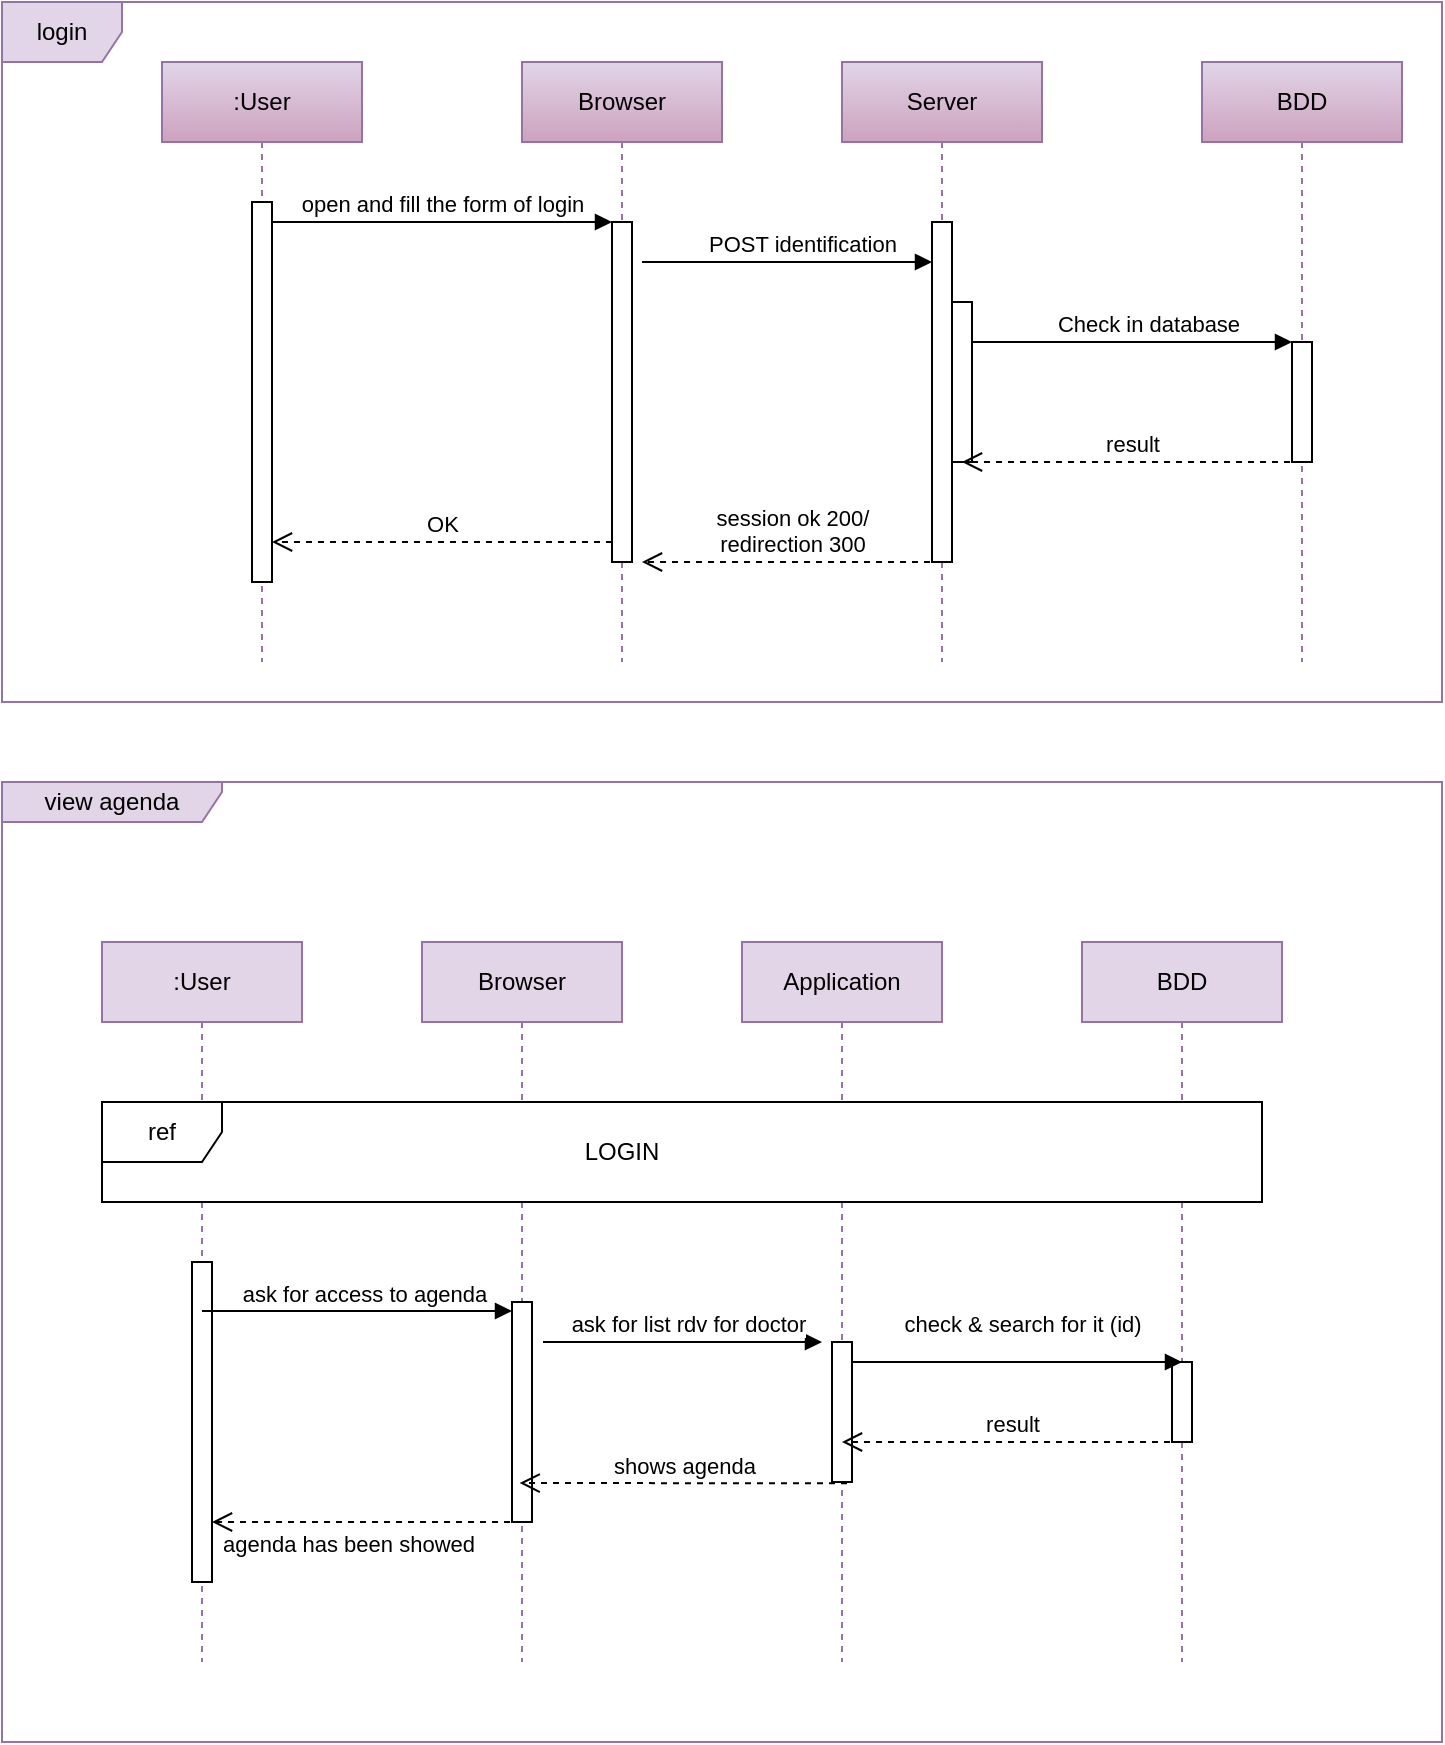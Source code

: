 <mxfile version="27.0.3">
  <diagram name="Page-1" id="2YBvvXClWsGukQMizWep">
    <mxGraphModel grid="1" page="1" gridSize="10" guides="1" tooltips="1" connect="1" arrows="1" fold="1" pageScale="1" pageWidth="850" pageHeight="1100" math="0" shadow="0">
      <root>
        <mxCell id="0" />
        <mxCell id="1" parent="0" />
        <mxCell id="aM9ryv3xv72pqoxQDRHE-1" value=":User" style="shape=umlLifeline;perimeter=lifelinePerimeter;whiteSpace=wrap;html=1;container=0;dropTarget=0;collapsible=0;recursiveResize=0;outlineConnect=0;portConstraint=eastwest;newEdgeStyle={&quot;edgeStyle&quot;:&quot;elbowEdgeStyle&quot;,&quot;elbow&quot;:&quot;vertical&quot;,&quot;curved&quot;:0,&quot;rounded&quot;:0};fillColor=#e1d5e7;strokeColor=#9673a6;gradientColor=#CDA2BE;" vertex="1" parent="1">
          <mxGeometry x="200" y="40" width="100" height="300" as="geometry" />
        </mxCell>
        <mxCell id="aM9ryv3xv72pqoxQDRHE-2" value="" style="html=1;points=[];perimeter=orthogonalPerimeter;outlineConnect=0;targetShapes=umlLifeline;portConstraint=eastwest;newEdgeStyle={&quot;edgeStyle&quot;:&quot;elbowEdgeStyle&quot;,&quot;elbow&quot;:&quot;vertical&quot;,&quot;curved&quot;:0,&quot;rounded&quot;:0};" vertex="1" parent="aM9ryv3xv72pqoxQDRHE-1">
          <mxGeometry x="45" y="70" width="10" height="190" as="geometry" />
        </mxCell>
        <mxCell id="aM9ryv3xv72pqoxQDRHE-5" value="Browser" style="shape=umlLifeline;perimeter=lifelinePerimeter;whiteSpace=wrap;html=1;container=0;dropTarget=0;collapsible=0;recursiveResize=0;outlineConnect=0;portConstraint=eastwest;newEdgeStyle={&quot;edgeStyle&quot;:&quot;elbowEdgeStyle&quot;,&quot;elbow&quot;:&quot;vertical&quot;,&quot;curved&quot;:0,&quot;rounded&quot;:0};fillColor=#e1d5e7;strokeColor=#9673a6;gradientColor=#CDA2BE;" vertex="1" parent="1">
          <mxGeometry x="380" y="40" width="100" height="300" as="geometry" />
        </mxCell>
        <mxCell id="aM9ryv3xv72pqoxQDRHE-6" value="" style="html=1;points=[];perimeter=orthogonalPerimeter;outlineConnect=0;targetShapes=umlLifeline;portConstraint=eastwest;newEdgeStyle={&quot;edgeStyle&quot;:&quot;elbowEdgeStyle&quot;,&quot;elbow&quot;:&quot;vertical&quot;,&quot;curved&quot;:0,&quot;rounded&quot;:0};" vertex="1" parent="aM9ryv3xv72pqoxQDRHE-5">
          <mxGeometry x="45" y="80" width="10" height="170" as="geometry" />
        </mxCell>
        <mxCell id="aM9ryv3xv72pqoxQDRHE-7" value="open and fill the form of login" style="html=1;verticalAlign=bottom;endArrow=block;edgeStyle=elbowEdgeStyle;elbow=vertical;curved=0;rounded=0;" edge="1" parent="1" source="aM9ryv3xv72pqoxQDRHE-2" target="aM9ryv3xv72pqoxQDRHE-6">
          <mxGeometry relative="1" as="geometry">
            <mxPoint x="355" y="130" as="sourcePoint" />
            <Array as="points">
              <mxPoint x="340" y="120" />
            </Array>
          </mxGeometry>
        </mxCell>
        <mxCell id="aM9ryv3xv72pqoxQDRHE-8" value="OK" style="html=1;verticalAlign=bottom;endArrow=open;dashed=1;endSize=8;edgeStyle=elbowEdgeStyle;elbow=horizontal;curved=0;rounded=0;" edge="1" parent="1" source="aM9ryv3xv72pqoxQDRHE-6" target="aM9ryv3xv72pqoxQDRHE-2">
          <mxGeometry relative="1" as="geometry">
            <mxPoint x="355" y="205" as="targetPoint" />
            <Array as="points">
              <mxPoint x="350" y="280" />
            </Array>
          </mxGeometry>
        </mxCell>
        <mxCell id="6HE0ndKxYL1MwRiKvd3m-3" value="login" style="shape=umlFrame;whiteSpace=wrap;html=1;pointerEvents=0;fillColor=#e1d5e7;strokeColor=#9673a6;" vertex="1" parent="1">
          <mxGeometry x="120" y="10" width="720" height="350" as="geometry" />
        </mxCell>
        <mxCell id="6HE0ndKxYL1MwRiKvd3m-4" value="Server" style="shape=umlLifeline;perimeter=lifelinePerimeter;whiteSpace=wrap;html=1;container=0;dropTarget=0;collapsible=0;recursiveResize=0;outlineConnect=0;portConstraint=eastwest;newEdgeStyle={&quot;edgeStyle&quot;:&quot;elbowEdgeStyle&quot;,&quot;elbow&quot;:&quot;vertical&quot;,&quot;curved&quot;:0,&quot;rounded&quot;:0};fillColor=#e1d5e7;strokeColor=#9673a6;gradientColor=#CDA2BE;" vertex="1" parent="1">
          <mxGeometry x="540" y="40" width="100" height="300" as="geometry" />
        </mxCell>
        <mxCell id="6HE0ndKxYL1MwRiKvd3m-5" value="" style="html=1;points=[];perimeter=orthogonalPerimeter;outlineConnect=0;targetShapes=umlLifeline;portConstraint=eastwest;newEdgeStyle={&quot;edgeStyle&quot;:&quot;elbowEdgeStyle&quot;,&quot;elbow&quot;:&quot;vertical&quot;,&quot;curved&quot;:0,&quot;rounded&quot;:0};" vertex="1" parent="6HE0ndKxYL1MwRiKvd3m-4">
          <mxGeometry x="45" y="80" width="10" height="170" as="geometry" />
        </mxCell>
        <mxCell id="6HE0ndKxYL1MwRiKvd3m-9" value="" style="html=1;points=[];perimeter=orthogonalPerimeter;outlineConnect=0;targetShapes=umlLifeline;portConstraint=eastwest;newEdgeStyle={&quot;edgeStyle&quot;:&quot;elbowEdgeStyle&quot;,&quot;elbow&quot;:&quot;vertical&quot;,&quot;curved&quot;:0,&quot;rounded&quot;:0};" vertex="1" parent="6HE0ndKxYL1MwRiKvd3m-4">
          <mxGeometry x="55" y="120" width="10" height="80" as="geometry" />
        </mxCell>
        <mxCell id="6HE0ndKxYL1MwRiKvd3m-6" value="BDD" style="shape=umlLifeline;perimeter=lifelinePerimeter;whiteSpace=wrap;html=1;container=0;dropTarget=0;collapsible=0;recursiveResize=0;outlineConnect=0;portConstraint=eastwest;newEdgeStyle={&quot;edgeStyle&quot;:&quot;elbowEdgeStyle&quot;,&quot;elbow&quot;:&quot;vertical&quot;,&quot;curved&quot;:0,&quot;rounded&quot;:0};fillColor=#e1d5e7;strokeColor=#9673a6;gradientColor=#CDA2BE;" vertex="1" parent="1">
          <mxGeometry x="720" y="40" width="100" height="300" as="geometry" />
        </mxCell>
        <mxCell id="6HE0ndKxYL1MwRiKvd3m-7" value="" style="html=1;points=[];perimeter=orthogonalPerimeter;outlineConnect=0;targetShapes=umlLifeline;portConstraint=eastwest;newEdgeStyle={&quot;edgeStyle&quot;:&quot;elbowEdgeStyle&quot;,&quot;elbow&quot;:&quot;vertical&quot;,&quot;curved&quot;:0,&quot;rounded&quot;:0};" vertex="1" parent="6HE0ndKxYL1MwRiKvd3m-6">
          <mxGeometry x="45" y="140" width="10" height="60" as="geometry" />
        </mxCell>
        <mxCell id="6HE0ndKxYL1MwRiKvd3m-8" value="POST identification" style="html=1;verticalAlign=bottom;endArrow=block;edgeStyle=elbowEdgeStyle;elbow=vertical;curved=0;rounded=0;" edge="1" parent="1" target="6HE0ndKxYL1MwRiKvd3m-5">
          <mxGeometry x="0.103" relative="1" as="geometry">
            <mxPoint x="440" y="140" as="sourcePoint" />
            <Array as="points">
              <mxPoint x="510" y="140" />
            </Array>
            <mxPoint x="580" y="140" as="targetPoint" />
            <mxPoint as="offset" />
          </mxGeometry>
        </mxCell>
        <mxCell id="6HE0ndKxYL1MwRiKvd3m-10" value="Check in database" style="html=1;verticalAlign=bottom;endArrow=block;edgeStyle=elbowEdgeStyle;elbow=vertical;curved=0;rounded=0;" edge="1" parent="1" source="6HE0ndKxYL1MwRiKvd3m-9" target="6HE0ndKxYL1MwRiKvd3m-7">
          <mxGeometry x="0.103" relative="1" as="geometry">
            <mxPoint x="610" y="180" as="sourcePoint" />
            <Array as="points">
              <mxPoint x="680" y="180" />
            </Array>
            <mxPoint x="755" y="180" as="targetPoint" />
            <mxPoint as="offset" />
          </mxGeometry>
        </mxCell>
        <mxCell id="6HE0ndKxYL1MwRiKvd3m-11" value="result" style="html=1;verticalAlign=bottom;endArrow=open;dashed=1;endSize=8;edgeStyle=elbowEdgeStyle;elbow=vertical;curved=0;rounded=0;" edge="1" parent="1">
          <mxGeometry relative="1" as="geometry">
            <mxPoint x="600" y="240" as="targetPoint" />
            <Array as="points">
              <mxPoint x="695" y="240" />
            </Array>
            <mxPoint x="770" y="240" as="sourcePoint" />
            <mxPoint as="offset" />
          </mxGeometry>
        </mxCell>
        <mxCell id="6HE0ndKxYL1MwRiKvd3m-12" value="session ok 200/&lt;div&gt;redirection 300&lt;/div&gt;" style="html=1;verticalAlign=bottom;endArrow=open;dashed=1;endSize=8;edgeStyle=elbowEdgeStyle;elbow=horizontal;curved=0;rounded=0;" edge="1" parent="1">
          <mxGeometry relative="1" as="geometry">
            <mxPoint x="440" y="290" as="targetPoint" />
            <Array as="points">
              <mxPoint x="515" y="290" />
            </Array>
            <mxPoint x="590" y="290" as="sourcePoint" />
          </mxGeometry>
        </mxCell>
        <mxCell id="6HE0ndKxYL1MwRiKvd3m-13" value="view agenda" style="shape=umlFrame;whiteSpace=wrap;html=1;pointerEvents=0;width=110;height=20;fillColor=#e1d5e7;strokeColor=#9673a6;" vertex="1" parent="1">
          <mxGeometry x="120" y="400" width="720" height="480" as="geometry" />
        </mxCell>
        <mxCell id="6HE0ndKxYL1MwRiKvd3m-14" value=":User" style="shape=umlLifeline;perimeter=lifelinePerimeter;whiteSpace=wrap;html=1;container=0;dropTarget=0;collapsible=0;recursiveResize=0;outlineConnect=0;portConstraint=eastwest;newEdgeStyle={&quot;edgeStyle&quot;:&quot;elbowEdgeStyle&quot;,&quot;elbow&quot;:&quot;vertical&quot;,&quot;curved&quot;:0,&quot;rounded&quot;:0};fillColor=#e1d5e7;strokeColor=#9673a6;gradientColor=none;" vertex="1" parent="1">
          <mxGeometry x="170" y="480" width="100" height="360" as="geometry" />
        </mxCell>
        <mxCell id="6HE0ndKxYL1MwRiKvd3m-15" value="" style="html=1;points=[];perimeter=orthogonalPerimeter;outlineConnect=0;targetShapes=umlLifeline;portConstraint=eastwest;newEdgeStyle={&quot;edgeStyle&quot;:&quot;elbowEdgeStyle&quot;,&quot;elbow&quot;:&quot;vertical&quot;,&quot;curved&quot;:0,&quot;rounded&quot;:0};" vertex="1" parent="6HE0ndKxYL1MwRiKvd3m-14">
          <mxGeometry x="45" y="160" width="10" height="160" as="geometry" />
        </mxCell>
        <mxCell id="6HE0ndKxYL1MwRiKvd3m-16" value="Browser" style="shape=umlLifeline;perimeter=lifelinePerimeter;whiteSpace=wrap;html=1;container=0;dropTarget=0;collapsible=0;recursiveResize=0;outlineConnect=0;portConstraint=eastwest;newEdgeStyle={&quot;edgeStyle&quot;:&quot;elbowEdgeStyle&quot;,&quot;elbow&quot;:&quot;vertical&quot;,&quot;curved&quot;:0,&quot;rounded&quot;:0};fillColor=#e1d5e7;strokeColor=#9673a6;gradientColor=none;" vertex="1" parent="1">
          <mxGeometry x="330" y="480" width="100" height="360" as="geometry" />
        </mxCell>
        <mxCell id="6HE0ndKxYL1MwRiKvd3m-50" value="" style="html=1;points=[[0,0,0,0,5],[0,1,0,0,-5],[1,0,0,0,5],[1,1,0,0,-5]];perimeter=orthogonalPerimeter;outlineConnect=0;targetShapes=umlLifeline;portConstraint=eastwest;newEdgeStyle={&quot;curved&quot;:0,&quot;rounded&quot;:0};" vertex="1" parent="6HE0ndKxYL1MwRiKvd3m-16">
          <mxGeometry x="45" y="180" width="10" height="110" as="geometry" />
        </mxCell>
        <mxCell id="6HE0ndKxYL1MwRiKvd3m-18" value="ask for access to agenda" style="html=1;verticalAlign=bottom;endArrow=block;edgeStyle=elbowEdgeStyle;elbow=vertical;curved=0;rounded=0;" edge="1" parent="1" source="6HE0ndKxYL1MwRiKvd3m-14">
          <mxGeometry x="0.04" relative="1" as="geometry">
            <mxPoint x="270" y="590" as="sourcePoint" />
            <Array as="points" />
            <mxPoint x="375" y="664.667" as="targetPoint" />
            <mxPoint as="offset" />
          </mxGeometry>
        </mxCell>
        <mxCell id="6HE0ndKxYL1MwRiKvd3m-19" value="Application" style="shape=umlLifeline;perimeter=lifelinePerimeter;whiteSpace=wrap;html=1;container=0;dropTarget=0;collapsible=0;recursiveResize=0;outlineConnect=0;portConstraint=eastwest;newEdgeStyle={&quot;edgeStyle&quot;:&quot;elbowEdgeStyle&quot;,&quot;elbow&quot;:&quot;vertical&quot;,&quot;curved&quot;:0,&quot;rounded&quot;:0};fillColor=#e1d5e7;strokeColor=#9673a6;gradientColor=none;" vertex="1" parent="1">
          <mxGeometry x="490" y="480" width="100" height="360" as="geometry" />
        </mxCell>
        <mxCell id="6HE0ndKxYL1MwRiKvd3m-51" value="" style="html=1;points=[[0,0,0,0,5],[0,1,0,0,-5],[1,0,0,0,5],[1,1,0,0,-5]];perimeter=orthogonalPerimeter;outlineConnect=0;targetShapes=umlLifeline;portConstraint=eastwest;newEdgeStyle={&quot;curved&quot;:0,&quot;rounded&quot;:0};" vertex="1" parent="6HE0ndKxYL1MwRiKvd3m-19">
          <mxGeometry x="45" y="200" width="10" height="70" as="geometry" />
        </mxCell>
        <mxCell id="6HE0ndKxYL1MwRiKvd3m-21" value="ask for list rdv for doctor" style="html=1;verticalAlign=bottom;endArrow=block;edgeStyle=elbowEdgeStyle;elbow=vertical;curved=0;rounded=0;" edge="1" parent="1">
          <mxGeometry x="0.035" relative="1" as="geometry">
            <mxPoint x="390.5" y="680" as="sourcePoint" />
            <Array as="points">
              <mxPoint x="475.5" y="680" />
            </Array>
            <mxPoint x="530.0" y="680" as="targetPoint" />
            <mxPoint as="offset" />
          </mxGeometry>
        </mxCell>
        <mxCell id="6HE0ndKxYL1MwRiKvd3m-22" value="BDD" style="shape=umlLifeline;perimeter=lifelinePerimeter;whiteSpace=wrap;html=1;container=0;dropTarget=0;collapsible=0;recursiveResize=0;outlineConnect=0;portConstraint=eastwest;newEdgeStyle={&quot;edgeStyle&quot;:&quot;elbowEdgeStyle&quot;,&quot;elbow&quot;:&quot;vertical&quot;,&quot;curved&quot;:0,&quot;rounded&quot;:0};fillColor=#e1d5e7;strokeColor=#9673a6;gradientColor=none;" vertex="1" parent="1">
          <mxGeometry x="660" y="480" width="100" height="360" as="geometry" />
        </mxCell>
        <mxCell id="6HE0ndKxYL1MwRiKvd3m-23" value="" style="html=1;points=[];perimeter=orthogonalPerimeter;outlineConnect=0;targetShapes=umlLifeline;portConstraint=eastwest;newEdgeStyle={&quot;edgeStyle&quot;:&quot;elbowEdgeStyle&quot;,&quot;elbow&quot;:&quot;vertical&quot;,&quot;curved&quot;:0,&quot;rounded&quot;:0};" vertex="1" parent="6HE0ndKxYL1MwRiKvd3m-22">
          <mxGeometry x="45" y="210" width="10" height="40" as="geometry" />
        </mxCell>
        <mxCell id="6HE0ndKxYL1MwRiKvd3m-24" value="check &amp;amp; search for it (id)" style="html=1;verticalAlign=bottom;endArrow=block;edgeStyle=elbowEdgeStyle;elbow=vertical;curved=0;rounded=0;" edge="1" parent="1" source="6HE0ndKxYL1MwRiKvd3m-51">
          <mxGeometry x="0.029" y="10" relative="1" as="geometry">
            <mxPoint x="560.0" y="690.167" as="sourcePoint" />
            <Array as="points" />
            <mxPoint x="710" y="690" as="targetPoint" />
            <mxPoint as="offset" />
          </mxGeometry>
        </mxCell>
        <mxCell id="6HE0ndKxYL1MwRiKvd3m-25" value="result" style="html=1;verticalAlign=bottom;endArrow=open;dashed=1;endSize=8;edgeStyle=elbowEdgeStyle;elbow=vertical;curved=0;rounded=0;" edge="1" parent="1" target="6HE0ndKxYL1MwRiKvd3m-19">
          <mxGeometry relative="1" as="geometry">
            <mxPoint x="610" y="730" as="targetPoint" />
            <Array as="points">
              <mxPoint x="645" y="730" />
            </Array>
            <mxPoint x="710" y="730" as="sourcePoint" />
            <mxPoint as="offset" />
          </mxGeometry>
        </mxCell>
        <mxCell id="6HE0ndKxYL1MwRiKvd3m-27" value="shows agenda" style="html=1;verticalAlign=bottom;endArrow=open;dashed=1;endSize=8;edgeStyle=elbowEdgeStyle;elbow=vertical;curved=0;rounded=0;" edge="1" parent="1">
          <mxGeometry relative="1" as="geometry">
            <mxPoint x="378.833" y="749.997" as="targetPoint" />
            <Array as="points" />
            <mxPoint x="542.5" y="750.66" as="sourcePoint" />
            <mxPoint as="offset" />
          </mxGeometry>
        </mxCell>
        <mxCell id="6HE0ndKxYL1MwRiKvd3m-52" value="agenda has been showed" style="html=1;verticalAlign=bottom;endArrow=open;dashed=1;endSize=8;edgeStyle=elbowEdgeStyle;elbow=vertical;curved=0;rounded=0;exitX=0;exitY=1;exitDx=0;exitDy=-5;exitPerimeter=0;" edge="1" parent="1" source="6HE0ndKxYL1MwRiKvd3m-50" target="6HE0ndKxYL1MwRiKvd3m-15">
          <mxGeometry x="0.125" y="20" relative="1" as="geometry">
            <mxPoint x="250" y="770" as="targetPoint" />
            <Array as="points">
              <mxPoint x="280" y="770" />
            </Array>
            <mxPoint x="335" y="795" as="sourcePoint" />
            <mxPoint as="offset" />
          </mxGeometry>
        </mxCell>
        <mxCell id="6HE0ndKxYL1MwRiKvd3m-53" value="ref" style="shape=umlFrame;whiteSpace=wrap;html=1;pointerEvents=0;swimlaneFillColor=default;" vertex="1" parent="1">
          <mxGeometry x="170" y="560" width="580" height="50" as="geometry" />
        </mxCell>
        <mxCell id="6HE0ndKxYL1MwRiKvd3m-54" value="LOGIN" style="text;html=1;align=center;verticalAlign=middle;whiteSpace=wrap;rounded=0;" vertex="1" parent="1">
          <mxGeometry x="400" y="570" width="60" height="30" as="geometry" />
        </mxCell>
      </root>
    </mxGraphModel>
  </diagram>
</mxfile>
